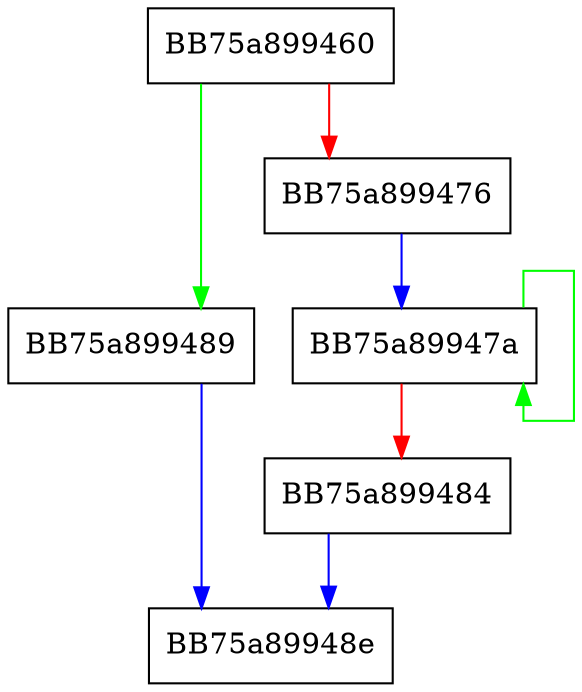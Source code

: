 digraph WPP_SF_qs {
  node [shape="box"];
  graph [splines=ortho];
  BB75a899460 -> BB75a899489 [color="green"];
  BB75a899460 -> BB75a899476 [color="red"];
  BB75a899476 -> BB75a89947a [color="blue"];
  BB75a89947a -> BB75a89947a [color="green"];
  BB75a89947a -> BB75a899484 [color="red"];
  BB75a899484 -> BB75a89948e [color="blue"];
  BB75a899489 -> BB75a89948e [color="blue"];
}